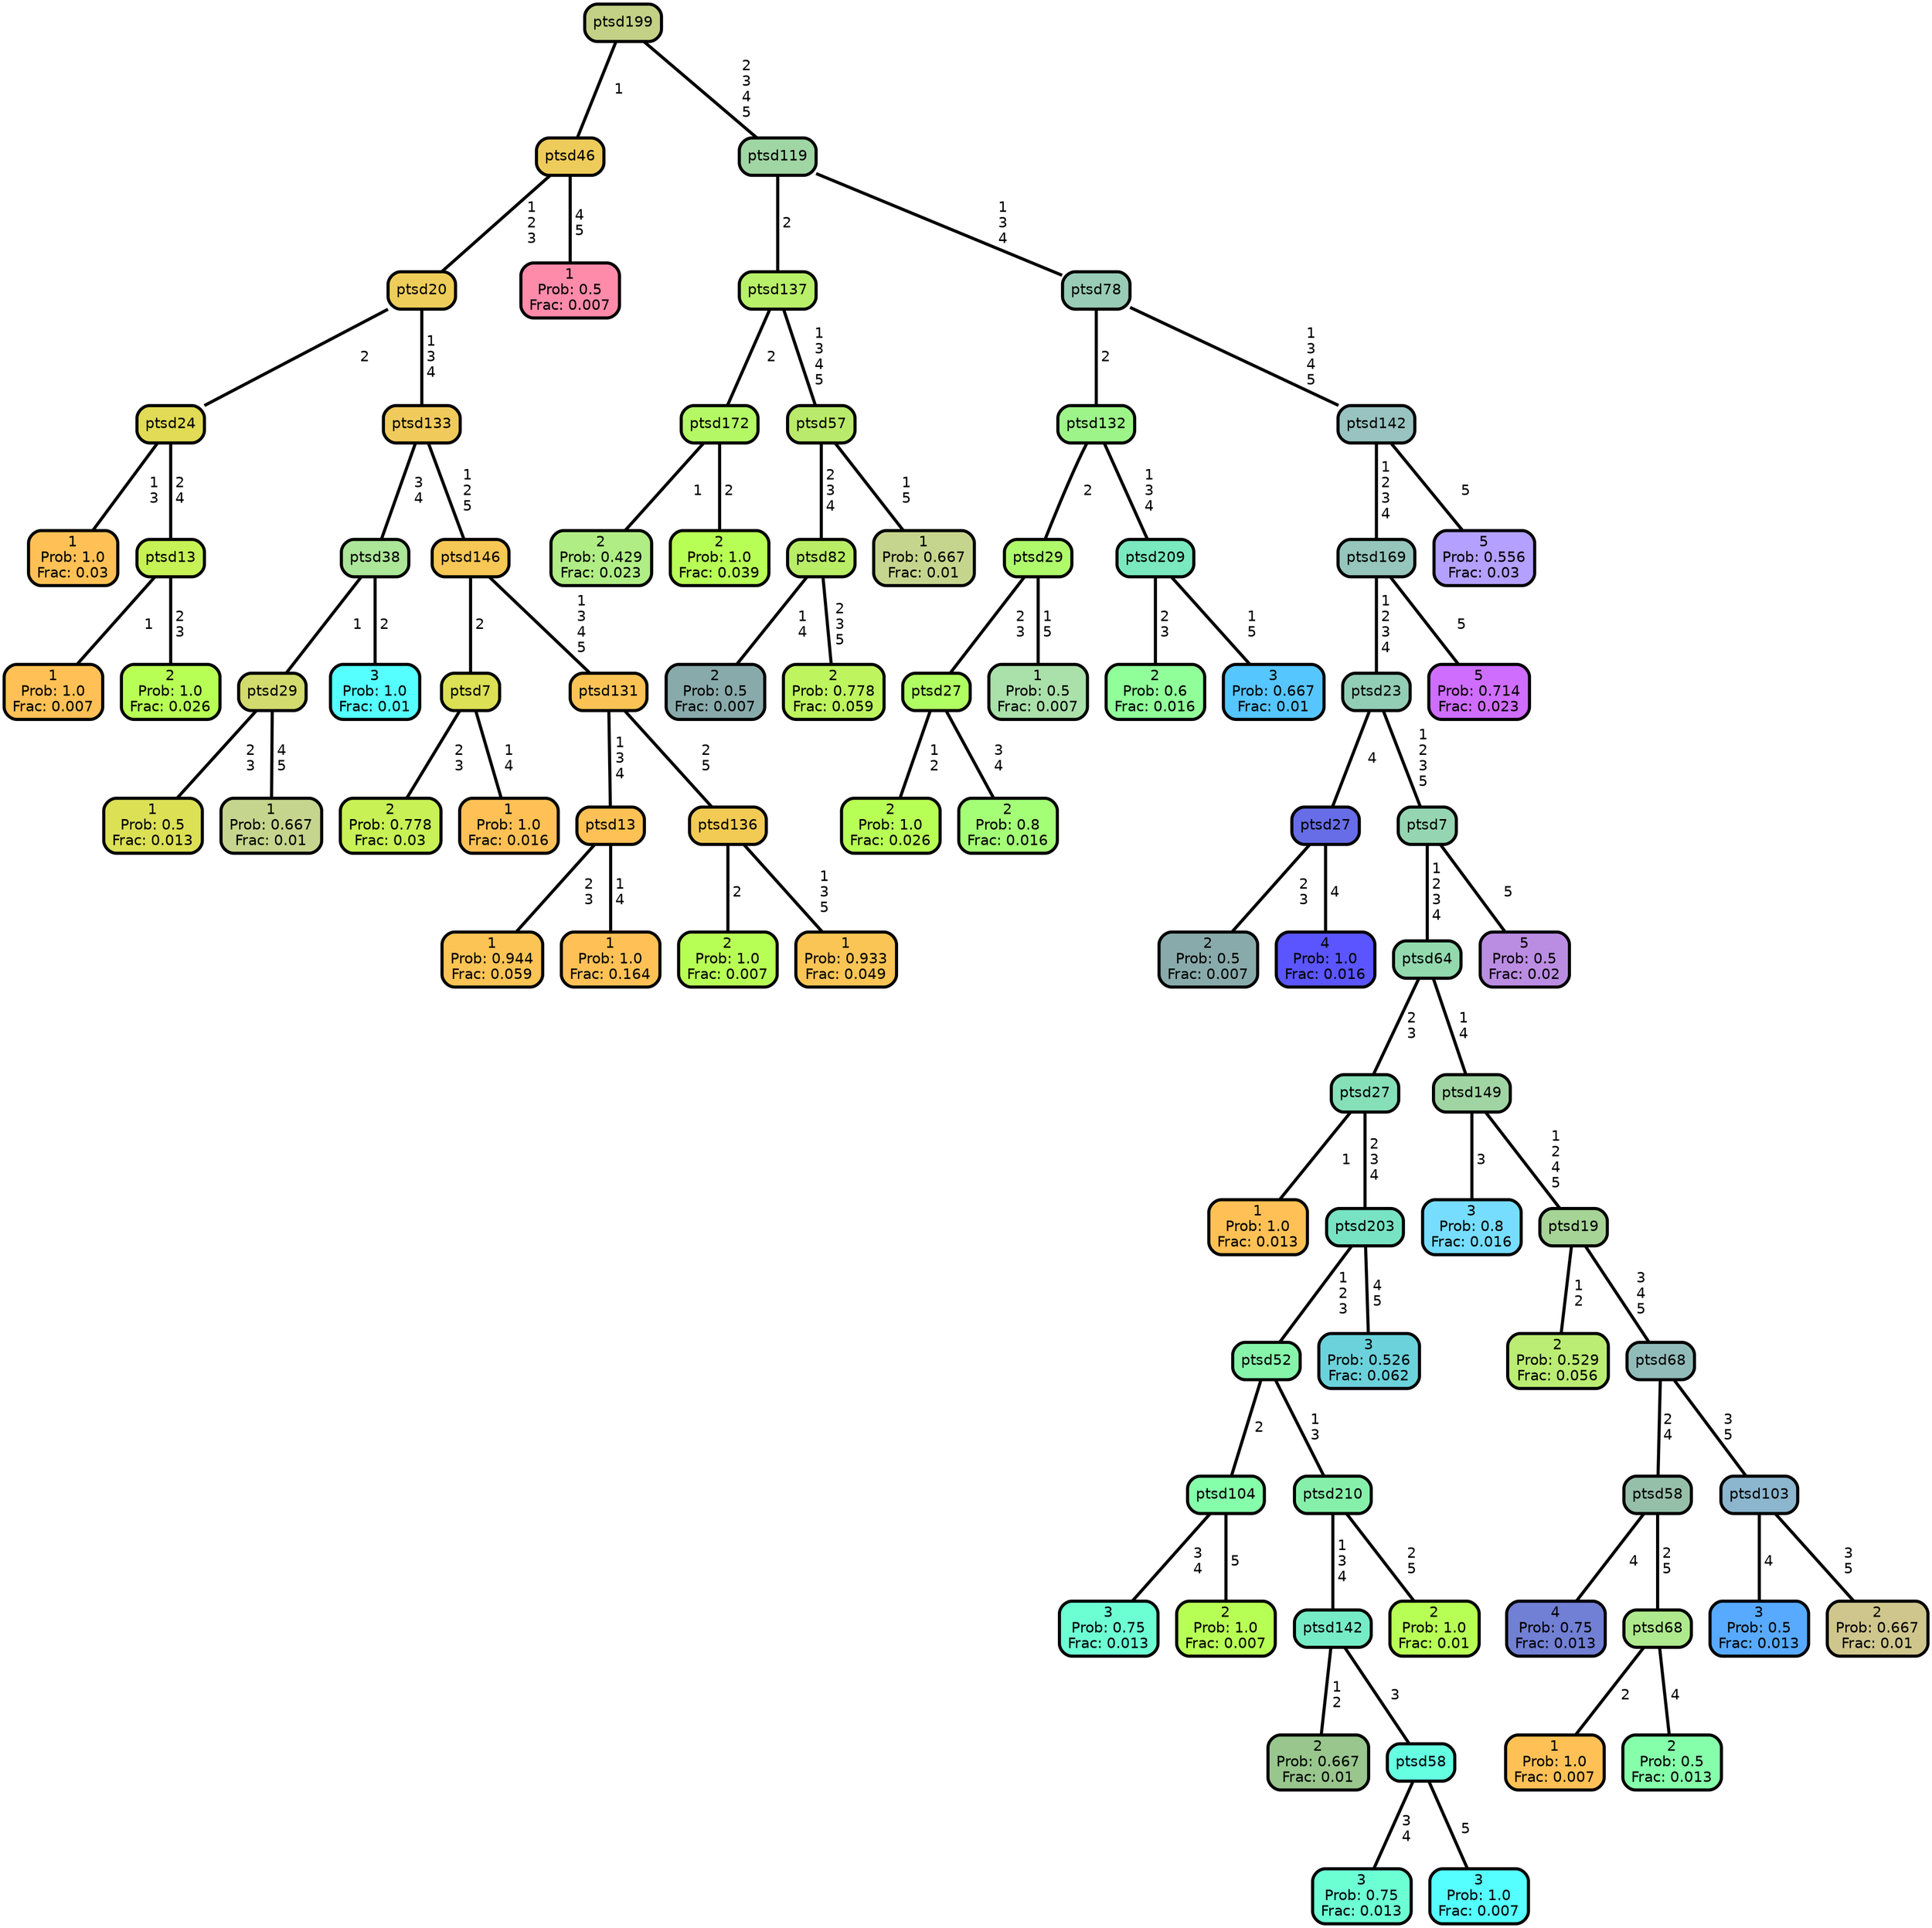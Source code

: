 graph Tree {
node [shape=box, style="filled, rounded",color="black",penwidth="3",fontcolor="black",                 fontname=helvetica] ;
graph [ranksep="0 equally", splines=straight,                 bgcolor=transparent, dpi=60] ;
edge [fontname=helvetica, color=black] ;
0 [label="1
Prob: 1.0
Frac: 0.03", fillcolor="#ffc155"] ;
1 [label="ptsd24",href=".//ptsd24.svg", fillcolor="#e1db55"] ;
2 [label="1
Prob: 1.0
Frac: 0.007", fillcolor="#ffc155"] ;
3 [label="ptsd13",href=".//ptsd13.svg", fillcolor="#c6f255"] ;
4 [label="2
Prob: 1.0
Frac: 0.026", fillcolor="#b8ff55"] ;
5 [label="ptsd20",href=".//ptsd20.svg", fillcolor="#eecd5a"] ;
6 [label="1
Prob: 0.5
Frac: 0.013", fillcolor="#dbe055"] ;
7 [label="ptsd29",href=".//ptsd29.svg", fillcolor="#d2db6d"] ;
8 [label="1
Prob: 0.667
Frac: 0.01", fillcolor="#c6d58d"] ;
9 [label="ptsd38",href=".//ptsd38.svg", fillcolor="#ace699"] ;
10 [label="3
Prob: 1.0
Frac: 0.01", fillcolor="#55ffff"] ;
11 [label="ptsd133",href=".//ptsd133.svg", fillcolor="#f0ca5b"] ;
12 [label="2
Prob: 0.778
Frac: 0.03", fillcolor="#c7f155"] ;
13 [label="ptsd7",href=".//ptsd7.svg", fillcolor="#dbe055"] ;
14 [label="1
Prob: 1.0
Frac: 0.016", fillcolor="#ffc155"] ;
15 [label="ptsd146",href=".//ptsd146.svg", fillcolor="#f7c755"] ;
16 [label="1
Prob: 0.944
Frac: 0.059", fillcolor="#fbc455"] ;
17 [label="ptsd13",href=".//ptsd13.svg", fillcolor="#fdc155"] ;
18 [label="1
Prob: 1.0
Frac: 0.164", fillcolor="#ffc155"] ;
19 [label="ptsd131",href=".//ptsd131.svg", fillcolor="#fbc355"] ;
20 [label="2
Prob: 1.0
Frac: 0.007", fillcolor="#b8ff55"] ;
21 [label="ptsd136",href=".//ptsd136.svg", fillcolor="#f2cb55"] ;
22 [label="1
Prob: 0.933
Frac: 0.049", fillcolor="#fac555"] ;
23 [label="ptsd46",href=".//ptsd46.svg", fillcolor="#eecc5b"] ;
24 [label="1
Prob: 0.5
Frac: 0.007", fillcolor="#ff8baa"] ;
25 [label="ptsd199",href=".//ptsd199.svg", fillcolor="#c2d185"] ;
26 [label="2
Prob: 0.429
Frac: 0.023", fillcolor="#b0ed85"] ;
27 [label="ptsd172",href=".//ptsd172.svg", fillcolor="#b5f866"] ;
28 [label="2
Prob: 1.0
Frac: 0.039", fillcolor="#b8ff55"] ;
29 [label="ptsd137",href=".//ptsd137.svg", fillcolor="#b8f069"] ;
30 [label="2
Prob: 0.5
Frac: 0.007", fillcolor="#89aaaa"] ;
31 [label="ptsd82",href=".//ptsd82.svg", fillcolor="#b9ed66"] ;
32 [label="2
Prob: 0.778
Frac: 0.059", fillcolor="#bef45e"] ;
33 [label="ptsd57",href=".//ptsd57.svg", fillcolor="#baea6b"] ;
34 [label="1
Prob: 0.667
Frac: 0.01", fillcolor="#c6d58d"] ;
35 [label="ptsd119",href=".//ptsd119.svg", fillcolor="#a0d5a4"] ;
36 [label="2
Prob: 1.0
Frac: 0.026", fillcolor="#b8ff55"] ;
37 [label="ptsd27",href=".//ptsd27.svg", fillcolor="#b0ff62"] ;
38 [label="2
Prob: 0.8
Frac: 0.016", fillcolor="#a4ff77"] ;
39 [label="ptsd29",href=".//ptsd29.svg", fillcolor="#affa6b"] ;
40 [label="1
Prob: 0.5
Frac: 0.007", fillcolor="#aae0aa"] ;
41 [label="ptsd132",href=".//ptsd132.svg", fillcolor="#9df488"] ;
42 [label="2
Prob: 0.6
Frac: 0.016", fillcolor="#90ff99"] ;
43 [label="ptsd209",href=".//ptsd209.svg", fillcolor="#7ae9bf"] ;
44 [label="3
Prob: 0.667
Frac: 0.01", fillcolor="#56c6ff"] ;
45 [label="ptsd78",href=".//ptsd78.svg", fillcolor="#99ccb6"] ;
46 [label="2
Prob: 0.5
Frac: 0.007", fillcolor="#89aaaa"] ;
47 [label="ptsd27",href=".//ptsd27.svg", fillcolor="#676de6"] ;
48 [label="4
Prob: 1.0
Frac: 0.016", fillcolor="#5a55ff"] ;
49 [label="ptsd23",href=".//ptsd23.svg", fillcolor="#92cdb5"] ;
50 [label="1
Prob: 1.0
Frac: 0.013", fillcolor="#ffc155"] ;
51 [label="ptsd27",href=".//ptsd27.svg", fillcolor="#85e0b8"] ;
52 [label="3
Prob: 0.75
Frac: 0.013", fillcolor="#6dffd4"] ;
53 [label="ptsd104",href=".//ptsd104.svg", fillcolor="#86ffaa"] ;
54 [label="2
Prob: 1.0
Frac: 0.007", fillcolor="#b8ff55"] ;
55 [label="ptsd52",href=".//ptsd52.svg", fillcolor="#86f5aa"] ;
56 [label="2
Prob: 0.667
Frac: 0.01", fillcolor="#98c68d"] ;
57 [label="ptsd142",href=".//ptsd142.svg", fillcolor="#76ecc6"] ;
58 [label="3
Prob: 0.75
Frac: 0.013", fillcolor="#6dffd4"] ;
59 [label="ptsd58",href=".//ptsd58.svg", fillcolor="#65ffe2"] ;
60 [label="3
Prob: 1.0
Frac: 0.007", fillcolor="#55ffff"] ;
61 [label="ptsd210",href=".//ptsd210.svg", fillcolor="#86f0aa"] ;
62 [label="2
Prob: 1.0
Frac: 0.01", fillcolor="#b8ff55"] ;
63 [label="ptsd203",href=".//ptsd203.svg", fillcolor="#78e3c3"] ;
64 [label="3
Prob: 0.526
Frac: 0.062", fillcolor="#6bd2db"] ;
65 [label="ptsd64",href=".//ptsd64.svg", fillcolor="#92daae"] ;
66 [label="3
Prob: 0.8
Frac: 0.016", fillcolor="#77ddff"] ;
67 [label="ptsd149",href=".//ptsd149.svg", fillcolor="#a0d5a3"] ;
68 [label="2
Prob: 0.529
Frac: 0.056", fillcolor="#bbec73"] ;
69 [label="ptsd19",href=".//ptsd19.svg", fillcolor="#a6d496"] ;
70 [label="4
Prob: 0.75
Frac: 0.013", fillcolor="#717fd4"] ;
71 [label="ptsd58",href=".//ptsd58.svg", fillcolor="#96bfaa"] ;
72 [label="1
Prob: 1.0
Frac: 0.007", fillcolor="#ffc155"] ;
73 [label="ptsd68",href=".//ptsd68.svg", fillcolor="#aeea8d"] ;
74 [label="2
Prob: 0.5
Frac: 0.013", fillcolor="#86ffaa"] ;
75 [label="ptsd68",href=".//ptsd68.svg", fillcolor="#91bbb9"] ;
76 [label="3
Prob: 0.5
Frac: 0.013", fillcolor="#57aaff"] ;
77 [label="ptsd103",href=".//ptsd103.svg", fillcolor="#8bb6ce"] ;
78 [label="2
Prob: 0.667
Frac: 0.01", fillcolor="#cfc68d"] ;
79 [label="ptsd7",href=".//ptsd7.svg", fillcolor="#95d5b1"] ;
80 [label="5
Prob: 0.5
Frac: 0.02", fillcolor="#bb8de2"] ;
81 [label="ptsd169",href=".//ptsd169.svg", fillcolor="#96c6bb"] ;
82 [label="5
Prob: 0.714
Frac: 0.023", fillcolor="#cf6dff"] ;
83 [label="ptsd142",href=".//ptsd142.svg", fillcolor="#98c3c0"] ;
84 [label="5
Prob: 0.556
Frac: 0.03", fillcolor="#b3a0ff"] ;
1 -- 0 [label=" 1\n 3",penwidth=3] ;
1 -- 3 [label=" 2\n 4",penwidth=3] ;
3 -- 2 [label=" 1",penwidth=3] ;
3 -- 4 [label=" 2\n 3",penwidth=3] ;
5 -- 1 [label=" 2",penwidth=3] ;
5 -- 11 [label=" 1\n 3\n 4",penwidth=3] ;
7 -- 6 [label=" 2\n 3",penwidth=3] ;
7 -- 8 [label=" 4\n 5",penwidth=3] ;
9 -- 7 [label=" 1",penwidth=3] ;
9 -- 10 [label=" 2",penwidth=3] ;
11 -- 9 [label=" 3\n 4",penwidth=3] ;
11 -- 15 [label=" 1\n 2\n 5",penwidth=3] ;
13 -- 12 [label=" 2\n 3",penwidth=3] ;
13 -- 14 [label=" 1\n 4",penwidth=3] ;
15 -- 13 [label=" 2",penwidth=3] ;
15 -- 19 [label=" 1\n 3\n 4\n 5",penwidth=3] ;
17 -- 16 [label=" 2\n 3",penwidth=3] ;
17 -- 18 [label=" 1\n 4",penwidth=3] ;
19 -- 17 [label=" 1\n 3\n 4",penwidth=3] ;
19 -- 21 [label=" 2\n 5",penwidth=3] ;
21 -- 20 [label=" 2",penwidth=3] ;
21 -- 22 [label=" 1\n 3\n 5",penwidth=3] ;
23 -- 5 [label=" 1\n 2\n 3",penwidth=3] ;
23 -- 24 [label=" 4\n 5",penwidth=3] ;
25 -- 23 [label=" 1",penwidth=3] ;
25 -- 35 [label=" 2\n 3\n 4\n 5",penwidth=3] ;
27 -- 26 [label=" 1",penwidth=3] ;
27 -- 28 [label=" 2",penwidth=3] ;
29 -- 27 [label=" 2",penwidth=3] ;
29 -- 33 [label=" 1\n 3\n 4\n 5",penwidth=3] ;
31 -- 30 [label=" 1\n 4",penwidth=3] ;
31 -- 32 [label=" 2\n 3\n 5",penwidth=3] ;
33 -- 31 [label=" 2\n 3\n 4",penwidth=3] ;
33 -- 34 [label=" 1\n 5",penwidth=3] ;
35 -- 29 [label=" 2",penwidth=3] ;
35 -- 45 [label=" 1\n 3\n 4",penwidth=3] ;
37 -- 36 [label=" 1\n 2",penwidth=3] ;
37 -- 38 [label=" 3\n 4",penwidth=3] ;
39 -- 37 [label=" 2\n 3",penwidth=3] ;
39 -- 40 [label=" 1\n 5",penwidth=3] ;
41 -- 39 [label=" 2",penwidth=3] ;
41 -- 43 [label=" 1\n 3\n 4",penwidth=3] ;
43 -- 42 [label=" 2\n 3",penwidth=3] ;
43 -- 44 [label=" 1\n 5",penwidth=3] ;
45 -- 41 [label=" 2",penwidth=3] ;
45 -- 83 [label=" 1\n 3\n 4\n 5",penwidth=3] ;
47 -- 46 [label=" 2\n 3",penwidth=3] ;
47 -- 48 [label=" 4",penwidth=3] ;
49 -- 47 [label=" 4",penwidth=3] ;
49 -- 79 [label=" 1\n 2\n 3\n 5",penwidth=3] ;
51 -- 50 [label=" 1",penwidth=3] ;
51 -- 63 [label=" 2\n 3\n 4",penwidth=3] ;
53 -- 52 [label=" 3\n 4",penwidth=3] ;
53 -- 54 [label=" 5",penwidth=3] ;
55 -- 53 [label=" 2",penwidth=3] ;
55 -- 61 [label=" 1\n 3",penwidth=3] ;
57 -- 56 [label=" 1\n 2",penwidth=3] ;
57 -- 59 [label=" 3",penwidth=3] ;
59 -- 58 [label=" 3\n 4",penwidth=3] ;
59 -- 60 [label=" 5",penwidth=3] ;
61 -- 57 [label=" 1\n 3\n 4",penwidth=3] ;
61 -- 62 [label=" 2\n 5",penwidth=3] ;
63 -- 55 [label=" 1\n 2\n 3",penwidth=3] ;
63 -- 64 [label=" 4\n 5",penwidth=3] ;
65 -- 51 [label=" 2\n 3",penwidth=3] ;
65 -- 67 [label=" 1\n 4",penwidth=3] ;
67 -- 66 [label=" 3",penwidth=3] ;
67 -- 69 [label=" 1\n 2\n 4\n 5",penwidth=3] ;
69 -- 68 [label=" 1\n 2",penwidth=3] ;
69 -- 75 [label=" 3\n 4\n 5",penwidth=3] ;
71 -- 70 [label=" 4",penwidth=3] ;
71 -- 73 [label=" 2\n 5",penwidth=3] ;
73 -- 72 [label=" 2",penwidth=3] ;
73 -- 74 [label=" 4",penwidth=3] ;
75 -- 71 [label=" 2\n 4",penwidth=3] ;
75 -- 77 [label=" 3\n 5",penwidth=3] ;
77 -- 76 [label=" 4",penwidth=3] ;
77 -- 78 [label=" 3\n 5",penwidth=3] ;
79 -- 65 [label=" 1\n 2\n 3\n 4",penwidth=3] ;
79 -- 80 [label=" 5",penwidth=3] ;
81 -- 49 [label=" 1\n 2\n 3\n 4",penwidth=3] ;
81 -- 82 [label=" 5",penwidth=3] ;
83 -- 81 [label=" 1\n 2\n 3\n 4",penwidth=3] ;
83 -- 84 [label=" 5",penwidth=3] ;
{rank = same;}}